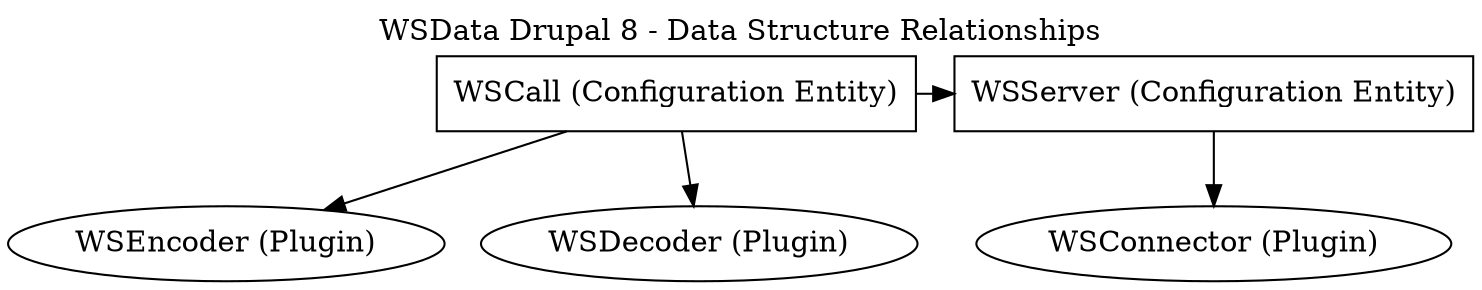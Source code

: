 digraph wsdatad8 {
  labelloc="t";
  label="WSData Drupal 8 - Data Structure Relationships";

  {rank=same; wscall; wsserver}
  wscall [shape="box" label="WSCall (Configuration Entity)"];
  wse [label="WSEncoder (Plugin)"];
  wsc [label="WSConnector (Plugin)"];
  wsd [label="WSDecoder (Plugin)"];
  wsserver [shape="box" label="WSServer (Configuration Entity)"];

  wscall->wsserver;
  wscall->wsd;
  wscall->wse;
  wsserver->wsc;
}
